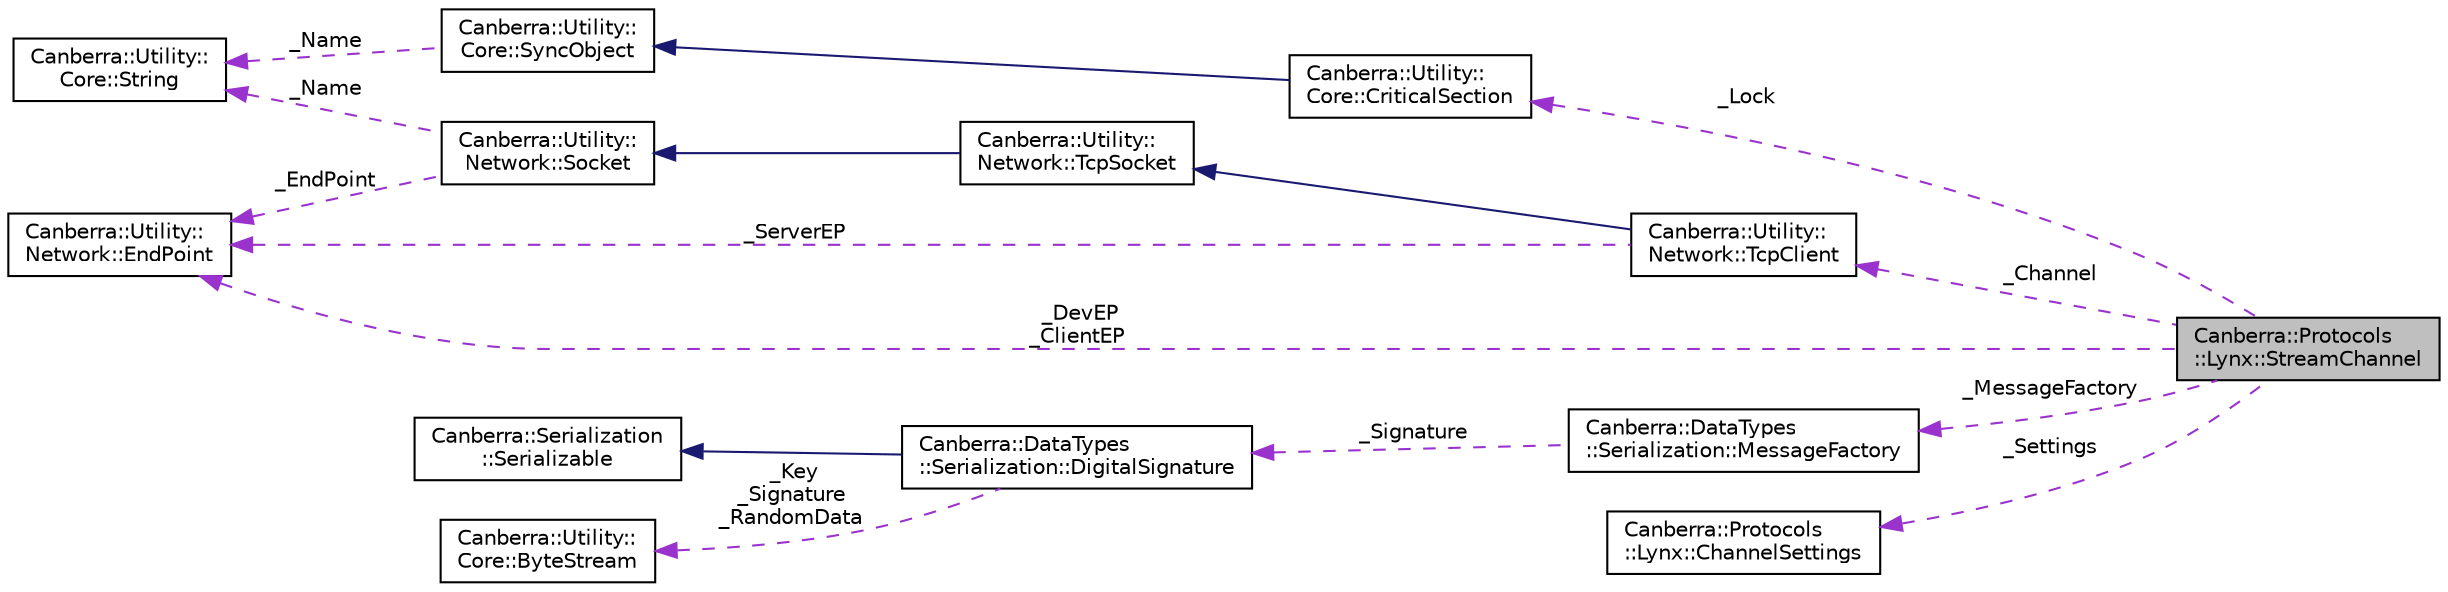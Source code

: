 digraph "Canberra::Protocols::Lynx::StreamChannel"
{
  edge [fontname="Helvetica",fontsize="10",labelfontname="Helvetica",labelfontsize="10"];
  node [fontname="Helvetica",fontsize="10",shape=record];
  rankdir="LR";
  Node1 [label="Canberra::Protocols\l::Lynx::StreamChannel",height=0.2,width=0.4,color="black", fillcolor="grey75", style="filled", fontcolor="black"];
  Node2 -> Node1 [dir="back",color="darkorchid3",fontsize="10",style="dashed",label=" _Lock" ,fontname="Helvetica"];
  Node2 [label="Canberra::Utility::\lCore::CriticalSection",height=0.2,width=0.4,color="black", fillcolor="white", style="filled",URL="$de/d82/class_canberra_1_1_utility_1_1_core_1_1_critical_section.html"];
  Node3 -> Node2 [dir="back",color="midnightblue",fontsize="10",style="solid",fontname="Helvetica"];
  Node3 [label="Canberra::Utility::\lCore::SyncObject",height=0.2,width=0.4,color="black", fillcolor="white", style="filled",URL="$dc/d09/class_canberra_1_1_utility_1_1_core_1_1_sync_object.html"];
  Node4 -> Node3 [dir="back",color="darkorchid3",fontsize="10",style="dashed",label=" _Name" ,fontname="Helvetica"];
  Node4 [label="Canberra::Utility::\lCore::String",height=0.2,width=0.4,color="black", fillcolor="white", style="filled",URL="$da/d1c/class_canberra_1_1_utility_1_1_core_1_1_string.html"];
  Node5 -> Node1 [dir="back",color="darkorchid3",fontsize="10",style="dashed",label=" _DevEP\n_ClientEP" ,fontname="Helvetica"];
  Node5 [label="Canberra::Utility::\lNetwork::EndPoint",height=0.2,width=0.4,color="black", fillcolor="white", style="filled",URL="$d3/d97/class_canberra_1_1_utility_1_1_network_1_1_end_point.html"];
  Node6 -> Node1 [dir="back",color="darkorchid3",fontsize="10",style="dashed",label=" _Channel" ,fontname="Helvetica"];
  Node6 [label="Canberra::Utility::\lNetwork::TcpClient",height=0.2,width=0.4,color="black", fillcolor="white", style="filled",URL="$d0/d5b/class_canberra_1_1_utility_1_1_network_1_1_tcp_client.html"];
  Node7 -> Node6 [dir="back",color="midnightblue",fontsize="10",style="solid",fontname="Helvetica"];
  Node7 [label="Canberra::Utility::\lNetwork::TcpSocket",height=0.2,width=0.4,color="black", fillcolor="white", style="filled",URL="$df/d69/class_canberra_1_1_utility_1_1_network_1_1_tcp_socket.html"];
  Node8 -> Node7 [dir="back",color="midnightblue",fontsize="10",style="solid",fontname="Helvetica"];
  Node8 [label="Canberra::Utility::\lNetwork::Socket",height=0.2,width=0.4,color="black", fillcolor="white", style="filled",URL="$d4/d75/class_canberra_1_1_utility_1_1_network_1_1_socket.html"];
  Node5 -> Node8 [dir="back",color="darkorchid3",fontsize="10",style="dashed",label=" _EndPoint" ,fontname="Helvetica"];
  Node4 -> Node8 [dir="back",color="darkorchid3",fontsize="10",style="dashed",label=" _Name" ,fontname="Helvetica"];
  Node5 -> Node6 [dir="back",color="darkorchid3",fontsize="10",style="dashed",label=" _ServerEP" ,fontname="Helvetica"];
  Node9 -> Node1 [dir="back",color="darkorchid3",fontsize="10",style="dashed",label=" _MessageFactory" ,fontname="Helvetica"];
  Node9 [label="Canberra::DataTypes\l::Serialization::MessageFactory",height=0.2,width=0.4,color="black", fillcolor="white", style="filled",URL="$d0/d7d/class_canberra_1_1_data_types_1_1_serialization_1_1_message_factory.html"];
  Node10 -> Node9 [dir="back",color="darkorchid3",fontsize="10",style="dashed",label=" _Signature" ,fontname="Helvetica"];
  Node10 [label="Canberra::DataTypes\l::Serialization::DigitalSignature",height=0.2,width=0.4,color="black", fillcolor="white", style="filled",URL="$da/d3c/class_canberra_1_1_data_types_1_1_serialization_1_1_digital_signature.html"];
  Node11 -> Node10 [dir="back",color="midnightblue",fontsize="10",style="solid",fontname="Helvetica"];
  Node11 [label="Canberra::Serialization\l::Serializable",height=0.2,width=0.4,color="black", fillcolor="white", style="filled",URL="$d0/d9f/class_canberra_1_1_serialization_1_1_serializable.html"];
  Node12 -> Node10 [dir="back",color="darkorchid3",fontsize="10",style="dashed",label=" _Key\n_Signature\n_RandomData" ,fontname="Helvetica"];
  Node12 [label="Canberra::Utility::\lCore::ByteStream",height=0.2,width=0.4,color="black", fillcolor="white", style="filled",URL="$d2/dde/class_canberra_1_1_utility_1_1_core_1_1_byte_stream.html"];
  Node13 -> Node1 [dir="back",color="darkorchid3",fontsize="10",style="dashed",label=" _Settings" ,fontname="Helvetica"];
  Node13 [label="Canberra::Protocols\l::Lynx::ChannelSettings",height=0.2,width=0.4,color="black", fillcolor="white", style="filled",URL="$dc/d22/class_canberra_1_1_protocols_1_1_lynx_1_1_channel_settings.html",tooltip="This is a container for all of the socket settings used by the stream or configuration channels..."];
}
